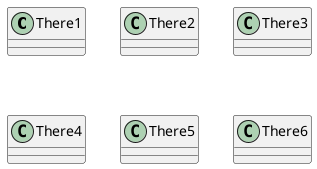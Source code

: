 @startuml

!define FINE class
!define FINER
!define DEF

    FINE There1 {
    }

    !ifdef FINER
        FINE There2 {
        }
    !else
        class NotThere1 {
        }
    !endif

    !ifdef NDEF
    class NotThere1 {
    }
      !ifdef FINE
        class NotThere2 {
        }
      !else
        class NotThere3 {
        }
      !endif

    !else
    FINE There3 {
    }

    !ifdef FINE
        class There4 {
        }
    !else
        class NotThere4 {
        }

    !endif
    !ifdef DEF
        class There5 {
        }
        !ifndef NDEF
            class There6 {
            }
        !endif
    !endif

 !endif




@enduml